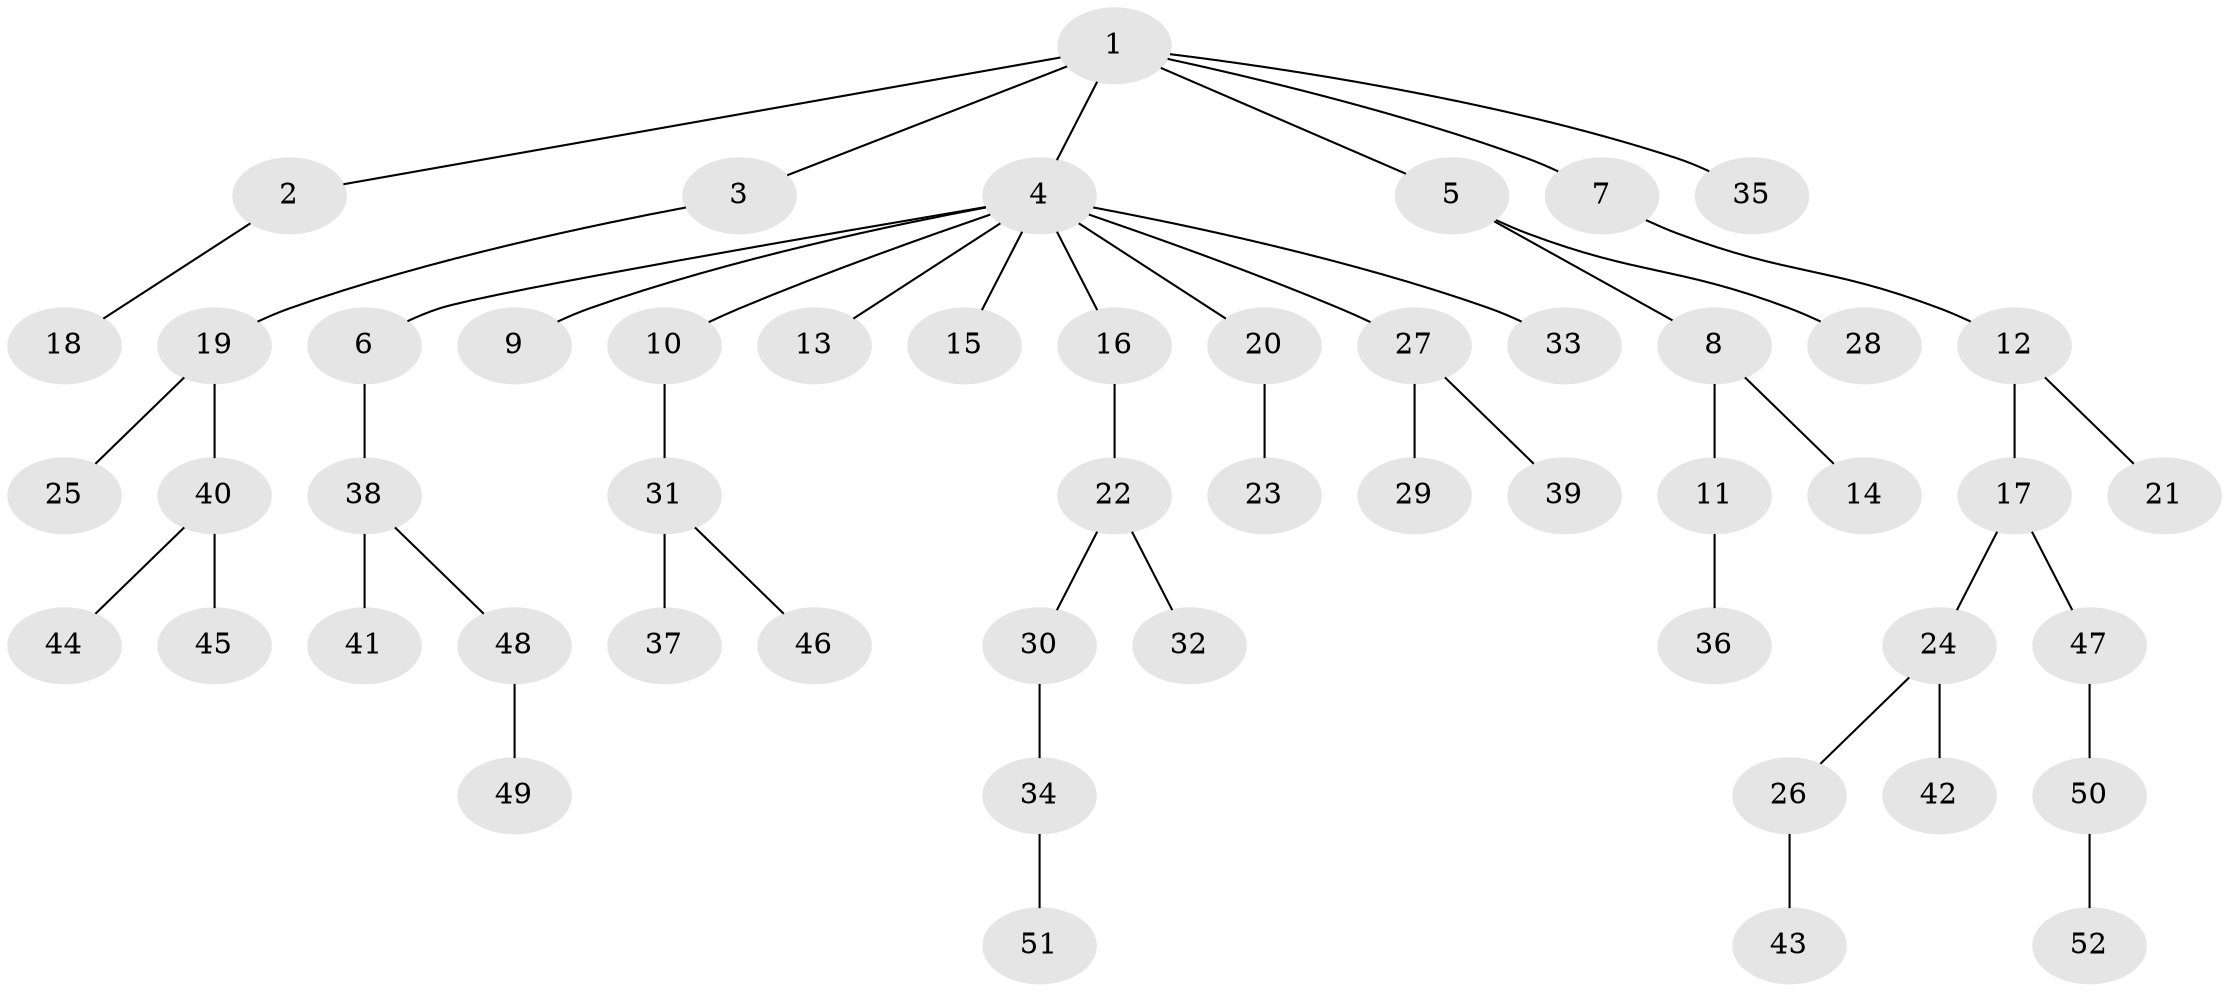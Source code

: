 // coarse degree distribution, {6: 0.02857142857142857, 3: 0.08571428571428572, 10: 0.02857142857142857, 2: 0.2857142857142857, 1: 0.5428571428571428, 4: 0.02857142857142857}
// Generated by graph-tools (version 1.1) at 2025/24/03/03/25 07:24:07]
// undirected, 52 vertices, 51 edges
graph export_dot {
graph [start="1"]
  node [color=gray90,style=filled];
  1;
  2;
  3;
  4;
  5;
  6;
  7;
  8;
  9;
  10;
  11;
  12;
  13;
  14;
  15;
  16;
  17;
  18;
  19;
  20;
  21;
  22;
  23;
  24;
  25;
  26;
  27;
  28;
  29;
  30;
  31;
  32;
  33;
  34;
  35;
  36;
  37;
  38;
  39;
  40;
  41;
  42;
  43;
  44;
  45;
  46;
  47;
  48;
  49;
  50;
  51;
  52;
  1 -- 2;
  1 -- 3;
  1 -- 4;
  1 -- 5;
  1 -- 7;
  1 -- 35;
  2 -- 18;
  3 -- 19;
  4 -- 6;
  4 -- 9;
  4 -- 10;
  4 -- 13;
  4 -- 15;
  4 -- 16;
  4 -- 20;
  4 -- 27;
  4 -- 33;
  5 -- 8;
  5 -- 28;
  6 -- 38;
  7 -- 12;
  8 -- 11;
  8 -- 14;
  10 -- 31;
  11 -- 36;
  12 -- 17;
  12 -- 21;
  16 -- 22;
  17 -- 24;
  17 -- 47;
  19 -- 25;
  19 -- 40;
  20 -- 23;
  22 -- 30;
  22 -- 32;
  24 -- 26;
  24 -- 42;
  26 -- 43;
  27 -- 29;
  27 -- 39;
  30 -- 34;
  31 -- 37;
  31 -- 46;
  34 -- 51;
  38 -- 41;
  38 -- 48;
  40 -- 44;
  40 -- 45;
  47 -- 50;
  48 -- 49;
  50 -- 52;
}
